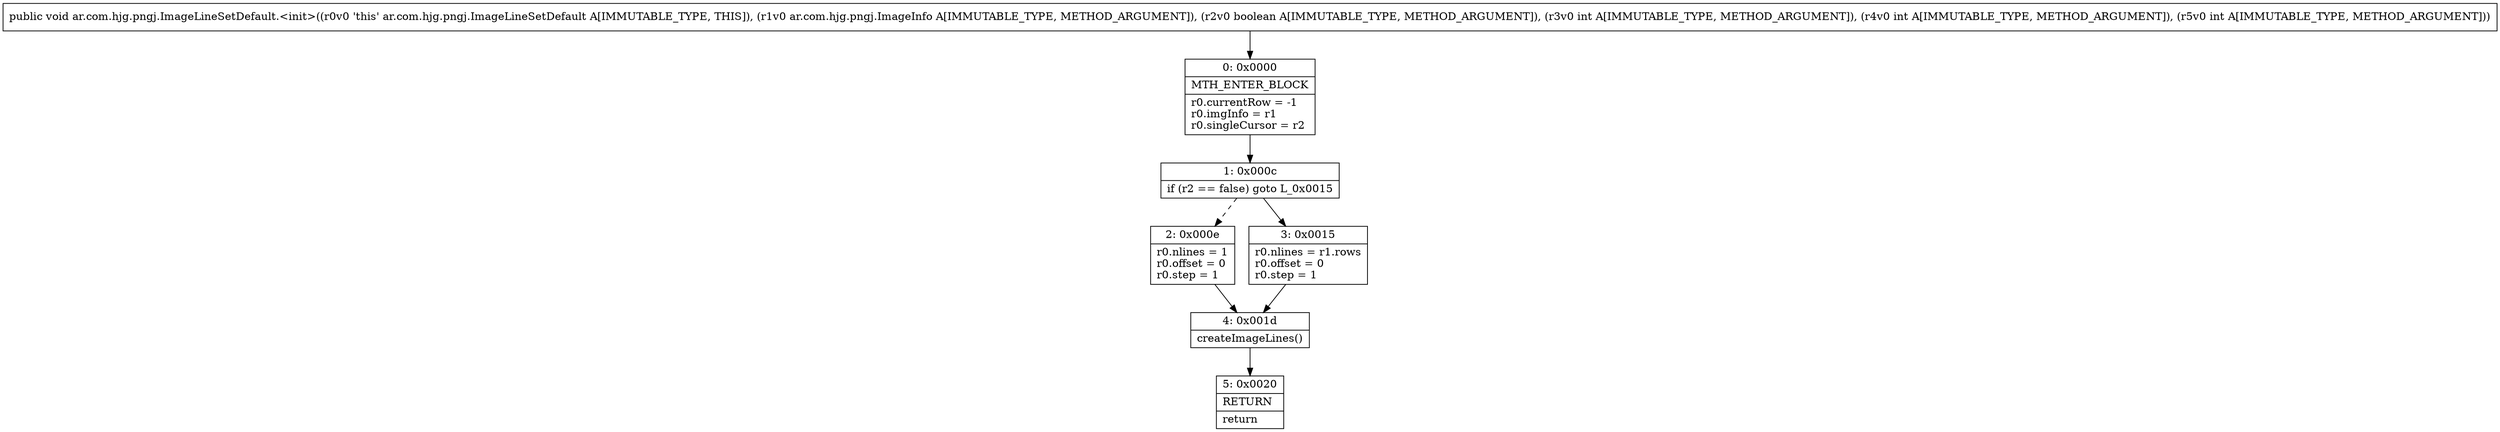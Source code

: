 digraph "CFG forar.com.hjg.pngj.ImageLineSetDefault.\<init\>(Lar\/com\/hjg\/pngj\/ImageInfo;ZIII)V" {
Node_0 [shape=record,label="{0\:\ 0x0000|MTH_ENTER_BLOCK\l|r0.currentRow = \-1\lr0.imgInfo = r1\lr0.singleCursor = r2\l}"];
Node_1 [shape=record,label="{1\:\ 0x000c|if (r2 == false) goto L_0x0015\l}"];
Node_2 [shape=record,label="{2\:\ 0x000e|r0.nlines = 1\lr0.offset = 0\lr0.step = 1\l}"];
Node_3 [shape=record,label="{3\:\ 0x0015|r0.nlines = r1.rows\lr0.offset = 0\lr0.step = 1\l}"];
Node_4 [shape=record,label="{4\:\ 0x001d|createImageLines()\l}"];
Node_5 [shape=record,label="{5\:\ 0x0020|RETURN\l|return\l}"];
MethodNode[shape=record,label="{public void ar.com.hjg.pngj.ImageLineSetDefault.\<init\>((r0v0 'this' ar.com.hjg.pngj.ImageLineSetDefault A[IMMUTABLE_TYPE, THIS]), (r1v0 ar.com.hjg.pngj.ImageInfo A[IMMUTABLE_TYPE, METHOD_ARGUMENT]), (r2v0 boolean A[IMMUTABLE_TYPE, METHOD_ARGUMENT]), (r3v0 int A[IMMUTABLE_TYPE, METHOD_ARGUMENT]), (r4v0 int A[IMMUTABLE_TYPE, METHOD_ARGUMENT]), (r5v0 int A[IMMUTABLE_TYPE, METHOD_ARGUMENT])) }"];
MethodNode -> Node_0;
Node_0 -> Node_1;
Node_1 -> Node_2[style=dashed];
Node_1 -> Node_3;
Node_2 -> Node_4;
Node_3 -> Node_4;
Node_4 -> Node_5;
}

